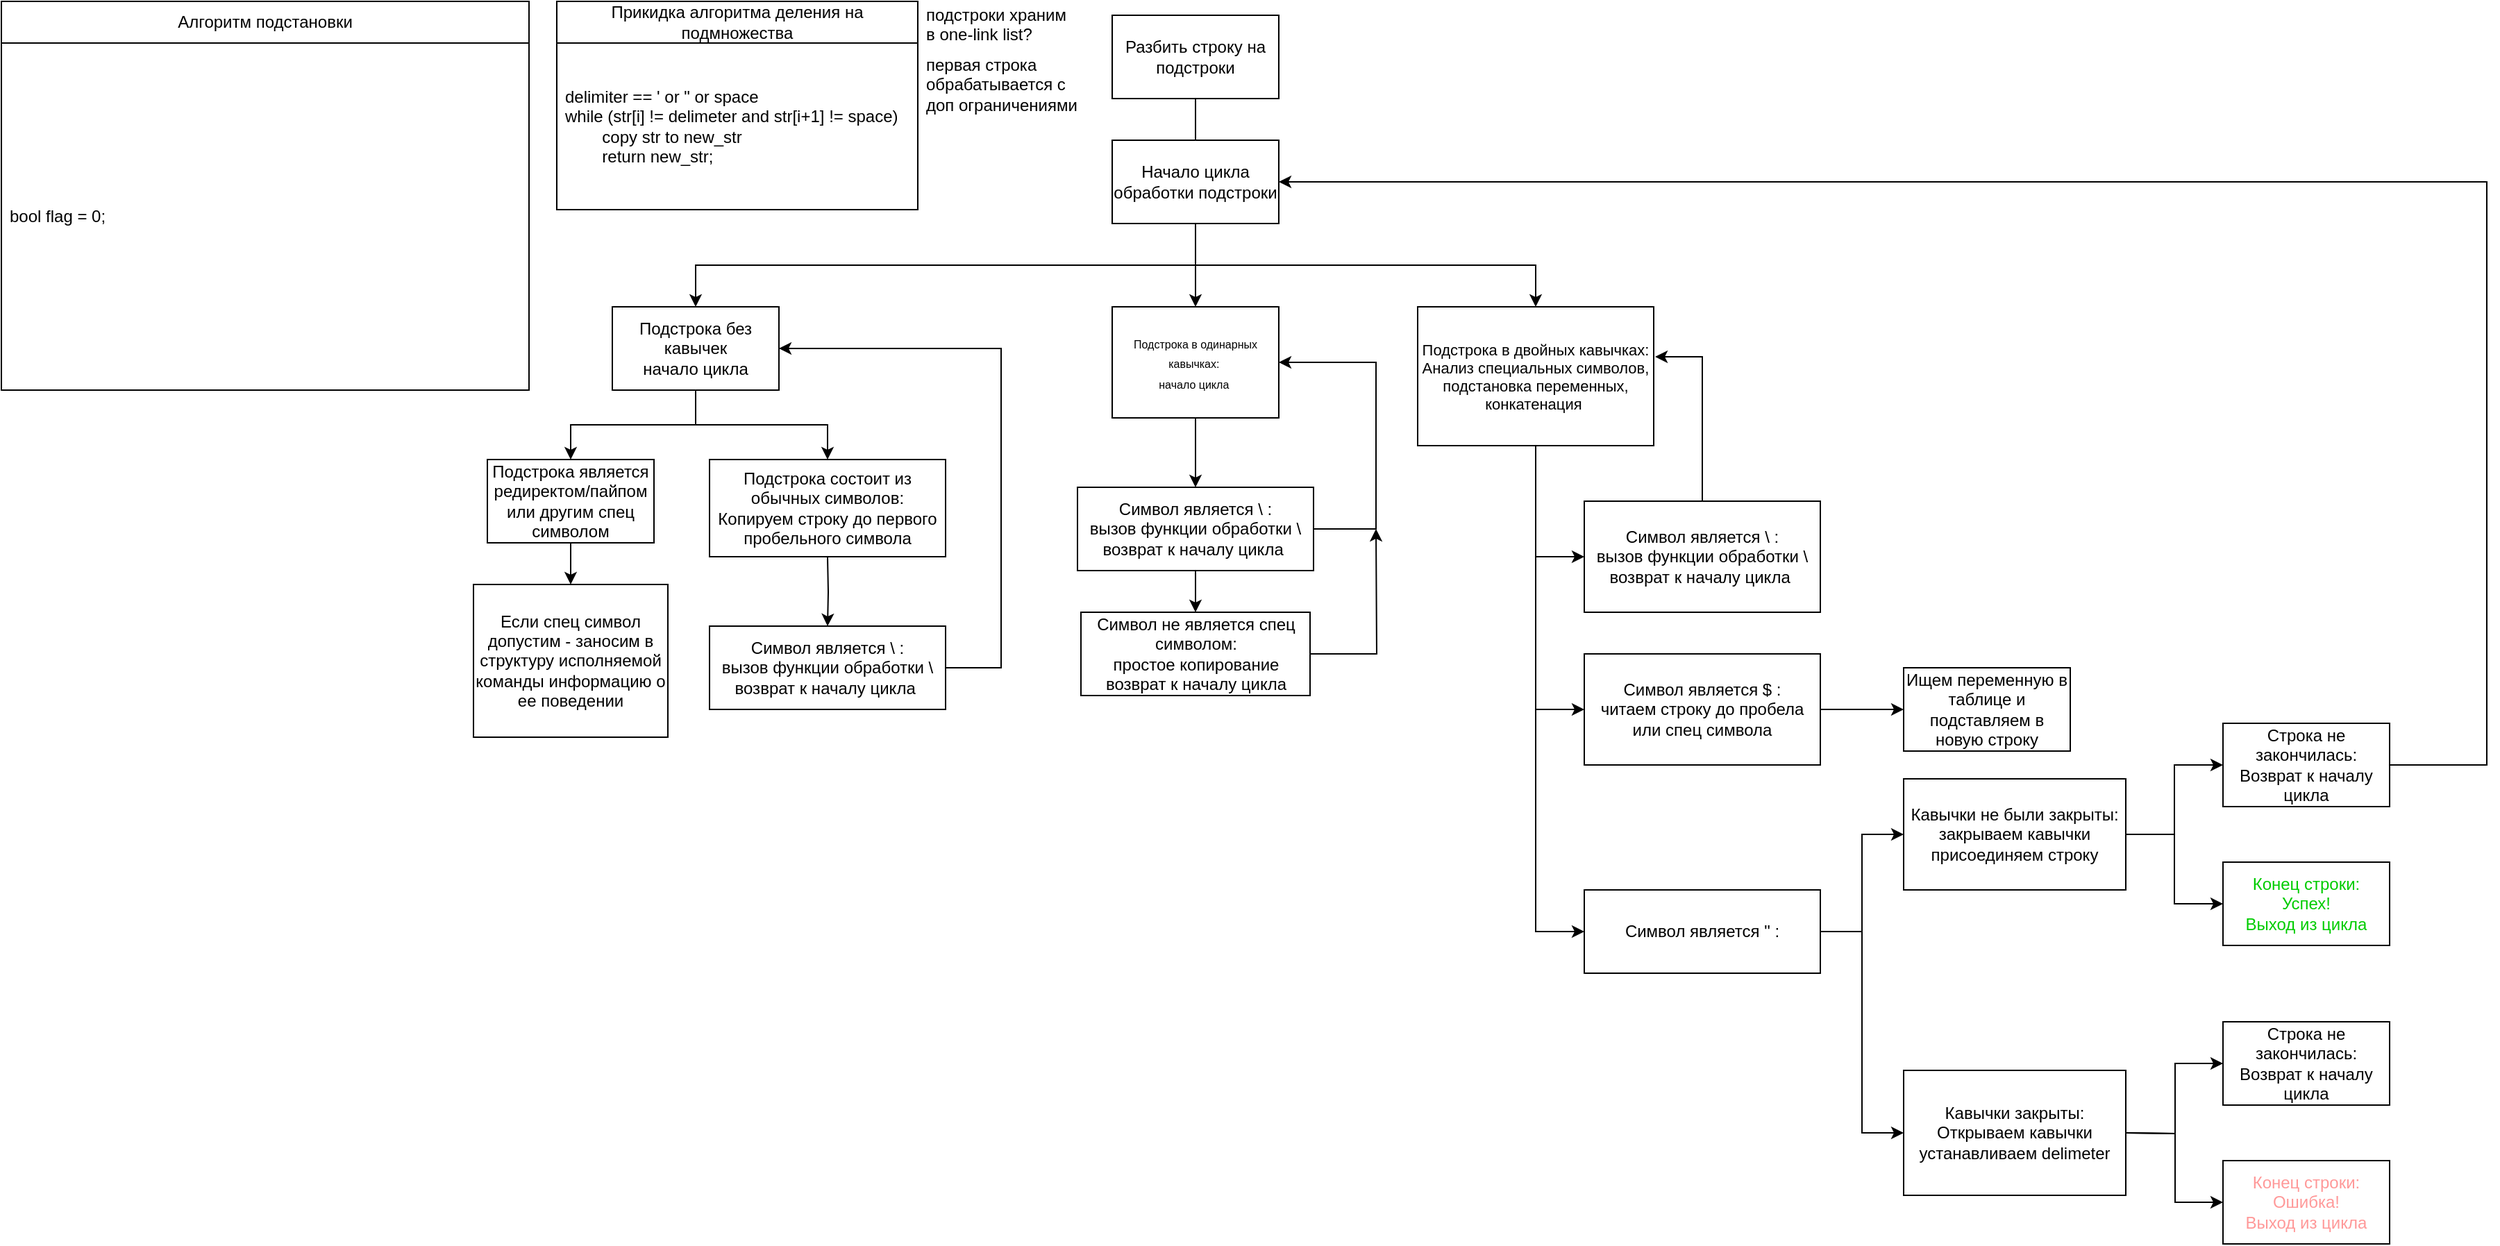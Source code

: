 <mxfile version="24.6.4" type="github">
  <diagram name="Page-1" id="qZ5dJKdM5LjWcd1a5T0B">
    <mxGraphModel dx="2715" dy="1258" grid="1" gridSize="10" guides="1" tooltips="1" connect="1" arrows="1" fold="1" page="1" pageScale="1" pageWidth="850" pageHeight="1100" math="0" shadow="0">
      <root>
        <mxCell id="0" />
        <mxCell id="1" parent="0" />
        <mxCell id="E3wYF99wlfHokzd-2c9a-23" style="edgeStyle=orthogonalEdgeStyle;rounded=0;orthogonalLoop=1;jettySize=auto;html=1;entryX=0.5;entryY=0;entryDx=0;entryDy=0;" edge="1" parent="1" source="E3wYF99wlfHokzd-2c9a-1" target="E3wYF99wlfHokzd-2c9a-21">
          <mxGeometry relative="1" as="geometry">
            <Array as="points">
              <mxPoint x="460" y="190" />
              <mxPoint x="100" y="190" />
            </Array>
          </mxGeometry>
        </mxCell>
        <mxCell id="E3wYF99wlfHokzd-2c9a-31" value="" style="edgeStyle=orthogonalEdgeStyle;rounded=0;orthogonalLoop=1;jettySize=auto;html=1;" edge="1" parent="1" source="E3wYF99wlfHokzd-2c9a-1" target="E3wYF99wlfHokzd-2c9a-9">
          <mxGeometry relative="1" as="geometry">
            <Array as="points">
              <mxPoint x="460" y="190" />
            </Array>
          </mxGeometry>
        </mxCell>
        <mxCell id="E3wYF99wlfHokzd-2c9a-34" style="edgeStyle=orthogonalEdgeStyle;rounded=0;orthogonalLoop=1;jettySize=auto;html=1;" edge="1" parent="1" source="E3wYF99wlfHokzd-2c9a-1" target="E3wYF99wlfHokzd-2c9a-3">
          <mxGeometry relative="1" as="geometry" />
        </mxCell>
        <mxCell id="E3wYF99wlfHokzd-2c9a-1" value="Разбить строку на подстроки" style="rounded=0;whiteSpace=wrap;html=1;" vertex="1" parent="1">
          <mxGeometry x="400" y="10" width="120" height="60" as="geometry" />
        </mxCell>
        <mxCell id="E3wYF99wlfHokzd-2c9a-82" style="edgeStyle=orthogonalEdgeStyle;rounded=0;orthogonalLoop=1;jettySize=auto;html=1;entryX=0.5;entryY=0;entryDx=0;entryDy=0;" edge="1" parent="1" source="E3wYF99wlfHokzd-2c9a-3" target="E3wYF99wlfHokzd-2c9a-80">
          <mxGeometry relative="1" as="geometry" />
        </mxCell>
        <mxCell id="E3wYF99wlfHokzd-2c9a-3" value="&lt;font style=&quot;font-size: 8px;&quot;&gt;Подстрока в одинарных кавычках:&amp;nbsp;&lt;/font&gt;&lt;div&gt;&lt;span style=&quot;font-size: 8px;&quot;&gt;начало цикла&amp;nbsp;&lt;/span&gt;&lt;/div&gt;" style="rounded=0;whiteSpace=wrap;html=1;" vertex="1" parent="1">
          <mxGeometry x="400" y="220" width="120" height="80" as="geometry" />
        </mxCell>
        <mxCell id="E3wYF99wlfHokzd-2c9a-49" style="edgeStyle=orthogonalEdgeStyle;rounded=0;orthogonalLoop=1;jettySize=auto;html=1;entryX=0;entryY=0.5;entryDx=0;entryDy=0;" edge="1" parent="1" source="E3wYF99wlfHokzd-2c9a-9" target="E3wYF99wlfHokzd-2c9a-47">
          <mxGeometry relative="1" as="geometry" />
        </mxCell>
        <mxCell id="E3wYF99wlfHokzd-2c9a-53" style="edgeStyle=orthogonalEdgeStyle;rounded=0;orthogonalLoop=1;jettySize=auto;html=1;entryX=0;entryY=0.5;entryDx=0;entryDy=0;" edge="1" parent="1" source="E3wYF99wlfHokzd-2c9a-9" target="E3wYF99wlfHokzd-2c9a-50">
          <mxGeometry relative="1" as="geometry" />
        </mxCell>
        <mxCell id="E3wYF99wlfHokzd-2c9a-60" style="edgeStyle=orthogonalEdgeStyle;rounded=0;orthogonalLoop=1;jettySize=auto;html=1;entryX=0;entryY=0.5;entryDx=0;entryDy=0;" edge="1" parent="1" source="E3wYF99wlfHokzd-2c9a-9" target="E3wYF99wlfHokzd-2c9a-54">
          <mxGeometry relative="1" as="geometry" />
        </mxCell>
        <mxCell id="E3wYF99wlfHokzd-2c9a-9" value="&lt;font style=&quot;font-size: 11px;&quot;&gt;Подстрока в двойных кавычках:&lt;/font&gt;&lt;div style=&quot;font-size: 11px;&quot;&gt;&lt;font style=&quot;font-size: 11px;&quot;&gt;Анализ специальных символов, подстановка переменных, конкатенация&amp;nbsp;&lt;/font&gt;&lt;/div&gt;" style="rounded=0;whiteSpace=wrap;html=1;" vertex="1" parent="1">
          <mxGeometry x="620" y="220" width="170" height="100" as="geometry" />
        </mxCell>
        <mxCell id="E3wYF99wlfHokzd-2c9a-11" value="Прикидка алгоритма деления на подмножества" style="swimlane;fontStyle=0;childLayout=stackLayout;horizontal=1;startSize=30;horizontalStack=0;resizeParent=1;resizeParentMax=0;resizeLast=0;collapsible=1;marginBottom=0;whiteSpace=wrap;html=1;" vertex="1" parent="1">
          <mxGeometry width="260" height="150" as="geometry" />
        </mxCell>
        <mxCell id="E3wYF99wlfHokzd-2c9a-13" value="&lt;div&gt;delimiter == &#39; or &quot; or space&lt;/div&gt;while (str[i] != delimeter&lt;span style=&quot;white-space: pre;&quot;&gt; and str[i+1] != space&lt;/span&gt;)&lt;div&gt;&lt;span style=&quot;white-space: pre;&quot;&gt;&#x9;copy str to new_str&lt;/span&gt;&lt;br&gt;&lt;/div&gt;&lt;div&gt;&lt;span style=&quot;white-space: pre;&quot;&gt;&lt;span style=&quot;white-space: pre;&quot;&gt;&#x9;return new_str;&lt;/span&gt;&lt;br&gt;&lt;/span&gt;&lt;/div&gt;" style="text;strokeColor=none;fillColor=none;align=left;verticalAlign=middle;spacingLeft=4;spacingRight=4;overflow=hidden;points=[[0,0.5],[1,0.5]];portConstraint=eastwest;rotatable=0;whiteSpace=wrap;html=1;" vertex="1" parent="E3wYF99wlfHokzd-2c9a-11">
          <mxGeometry y="30" width="260" height="120" as="geometry" />
        </mxCell>
        <mxCell id="E3wYF99wlfHokzd-2c9a-15" value="подстроки храним в one-link list?" style="text;strokeColor=none;fillColor=none;align=left;verticalAlign=middle;spacingLeft=4;spacingRight=4;overflow=hidden;points=[[0,0.5],[1,0.5]];portConstraint=eastwest;rotatable=0;whiteSpace=wrap;html=1;" vertex="1" parent="1">
          <mxGeometry x="260" width="120" height="30" as="geometry" />
        </mxCell>
        <mxCell id="E3wYF99wlfHokzd-2c9a-26" style="edgeStyle=orthogonalEdgeStyle;rounded=0;orthogonalLoop=1;jettySize=auto;html=1;entryX=0.5;entryY=0;entryDx=0;entryDy=0;" edge="1" parent="1" source="E3wYF99wlfHokzd-2c9a-21" target="E3wYF99wlfHokzd-2c9a-25">
          <mxGeometry relative="1" as="geometry" />
        </mxCell>
        <mxCell id="E3wYF99wlfHokzd-2c9a-30" style="edgeStyle=orthogonalEdgeStyle;rounded=0;orthogonalLoop=1;jettySize=auto;html=1;entryX=0.5;entryY=0;entryDx=0;entryDy=0;" edge="1" parent="1" source="E3wYF99wlfHokzd-2c9a-21" target="E3wYF99wlfHokzd-2c9a-29">
          <mxGeometry relative="1" as="geometry" />
        </mxCell>
        <mxCell id="E3wYF99wlfHokzd-2c9a-21" value="Подстрока без кавычек&lt;div&gt;начало цикла&lt;/div&gt;" style="rounded=0;whiteSpace=wrap;html=1;" vertex="1" parent="1">
          <mxGeometry x="40" y="220" width="120" height="60" as="geometry" />
        </mxCell>
        <mxCell id="E3wYF99wlfHokzd-2c9a-28" style="edgeStyle=orthogonalEdgeStyle;rounded=0;orthogonalLoop=1;jettySize=auto;html=1;" edge="1" parent="1" source="E3wYF99wlfHokzd-2c9a-25" target="E3wYF99wlfHokzd-2c9a-27">
          <mxGeometry relative="1" as="geometry" />
        </mxCell>
        <mxCell id="E3wYF99wlfHokzd-2c9a-25" value="Подстрока является редиректом/пайпом или другим спец символом" style="rounded=0;whiteSpace=wrap;html=1;" vertex="1" parent="1">
          <mxGeometry x="-50" y="330" width="120" height="60" as="geometry" />
        </mxCell>
        <mxCell id="E3wYF99wlfHokzd-2c9a-27" value="&lt;div&gt;Если спец символ допустим - заносим в структуру исполняемой команды информацию о ее поведении&lt;/div&gt;" style="rounded=0;whiteSpace=wrap;html=1;" vertex="1" parent="1">
          <mxGeometry x="-60" y="420" width="140" height="110" as="geometry" />
        </mxCell>
        <mxCell id="E3wYF99wlfHokzd-2c9a-29" value="Подстрока состоит из обычных символов:&lt;div&gt;Копируем строку до первого пробельного символа&lt;/div&gt;" style="rounded=0;whiteSpace=wrap;html=1;" vertex="1" parent="1">
          <mxGeometry x="110" y="330" width="170" height="70" as="geometry" />
        </mxCell>
        <mxCell id="E3wYF99wlfHokzd-2c9a-42" value="первая строка обрабатывается с доп ограничениями" style="text;strokeColor=none;fillColor=none;align=left;verticalAlign=middle;spacingLeft=4;spacingRight=4;overflow=hidden;points=[[0,0.5],[1,0.5]];portConstraint=eastwest;rotatable=0;whiteSpace=wrap;html=1;" vertex="1" parent="1">
          <mxGeometry x="260" y="30" width="120" height="60" as="geometry" />
        </mxCell>
        <mxCell id="E3wYF99wlfHokzd-2c9a-43" value="Алгоритм подстановки" style="swimlane;fontStyle=0;childLayout=stackLayout;horizontal=1;startSize=30;horizontalStack=0;resizeParent=1;resizeParentMax=0;resizeLast=0;collapsible=1;marginBottom=0;whiteSpace=wrap;html=1;" vertex="1" parent="1">
          <mxGeometry x="-400" width="380" height="280" as="geometry" />
        </mxCell>
        <mxCell id="E3wYF99wlfHokzd-2c9a-44" value="bool flag = 0;" style="text;strokeColor=none;fillColor=none;align=left;verticalAlign=middle;spacingLeft=4;spacingRight=4;overflow=hidden;points=[[0,0.5],[1,0.5]];portConstraint=eastwest;rotatable=0;whiteSpace=wrap;html=1;" vertex="1" parent="E3wYF99wlfHokzd-2c9a-43">
          <mxGeometry y="30" width="380" height="250" as="geometry" />
        </mxCell>
        <mxCell id="E3wYF99wlfHokzd-2c9a-47" value="Символ является \ :&lt;div&gt;вызов функции обработки \&lt;/div&gt;&lt;div&gt;возврат к началу цикла&amp;nbsp;&lt;/div&gt;" style="rounded=0;whiteSpace=wrap;html=1;" vertex="1" parent="1">
          <mxGeometry x="740" y="360" width="170" height="80" as="geometry" />
        </mxCell>
        <mxCell id="E3wYF99wlfHokzd-2c9a-52" style="edgeStyle=orthogonalEdgeStyle;rounded=0;orthogonalLoop=1;jettySize=auto;html=1;entryX=0;entryY=0.5;entryDx=0;entryDy=0;" edge="1" parent="1" source="E3wYF99wlfHokzd-2c9a-50" target="E3wYF99wlfHokzd-2c9a-51">
          <mxGeometry relative="1" as="geometry" />
        </mxCell>
        <mxCell id="E3wYF99wlfHokzd-2c9a-50" value="Символ является $ :&lt;div&gt;читаем строку до пробела или спец символа&lt;/div&gt;" style="rounded=0;whiteSpace=wrap;html=1;" vertex="1" parent="1">
          <mxGeometry x="740" y="470" width="170" height="80" as="geometry" />
        </mxCell>
        <mxCell id="E3wYF99wlfHokzd-2c9a-51" value="Ищем переменную в таблице и подставляем в новую строку" style="whiteSpace=wrap;html=1;" vertex="1" parent="1">
          <mxGeometry x="970" y="480" width="120" height="60" as="geometry" />
        </mxCell>
        <mxCell id="E3wYF99wlfHokzd-2c9a-61" style="edgeStyle=orthogonalEdgeStyle;rounded=0;orthogonalLoop=1;jettySize=auto;html=1;entryX=0;entryY=0.5;entryDx=0;entryDy=0;" edge="1" parent="1" source="E3wYF99wlfHokzd-2c9a-54" target="E3wYF99wlfHokzd-2c9a-56">
          <mxGeometry relative="1" as="geometry" />
        </mxCell>
        <mxCell id="E3wYF99wlfHokzd-2c9a-62" style="edgeStyle=orthogonalEdgeStyle;rounded=0;orthogonalLoop=1;jettySize=auto;html=1;entryX=0;entryY=0.5;entryDx=0;entryDy=0;" edge="1" parent="1" source="E3wYF99wlfHokzd-2c9a-54" target="E3wYF99wlfHokzd-2c9a-58">
          <mxGeometry relative="1" as="geometry" />
        </mxCell>
        <mxCell id="E3wYF99wlfHokzd-2c9a-54" value="Символ является &quot; :" style="whiteSpace=wrap;html=1;" vertex="1" parent="1">
          <mxGeometry x="740" y="640" width="170" height="60" as="geometry" />
        </mxCell>
        <mxCell id="E3wYF99wlfHokzd-2c9a-63" style="edgeStyle=orthogonalEdgeStyle;rounded=0;orthogonalLoop=1;jettySize=auto;html=1;exitX=1;exitY=0.5;exitDx=0;exitDy=0;entryX=1;entryY=0.5;entryDx=0;entryDy=0;" edge="1" parent="1" source="E3wYF99wlfHokzd-2c9a-64" target="E3wYF99wlfHokzd-2c9a-59">
          <mxGeometry relative="1" as="geometry">
            <mxPoint x="1320" y="600.0" as="sourcePoint" />
            <mxPoint x="840" y="130" as="targetPoint" />
            <Array as="points">
              <mxPoint x="1390" y="550" />
              <mxPoint x="1390" y="130" />
            </Array>
          </mxGeometry>
        </mxCell>
        <mxCell id="E3wYF99wlfHokzd-2c9a-73" style="edgeStyle=orthogonalEdgeStyle;rounded=0;orthogonalLoop=1;jettySize=auto;html=1;entryX=0;entryY=0.5;entryDx=0;entryDy=0;" edge="1" parent="1" source="E3wYF99wlfHokzd-2c9a-56" target="E3wYF99wlfHokzd-2c9a-64">
          <mxGeometry relative="1" as="geometry" />
        </mxCell>
        <mxCell id="E3wYF99wlfHokzd-2c9a-74" style="edgeStyle=orthogonalEdgeStyle;rounded=0;orthogonalLoop=1;jettySize=auto;html=1;entryX=0;entryY=0.5;entryDx=0;entryDy=0;" edge="1" parent="1" source="E3wYF99wlfHokzd-2c9a-56" target="E3wYF99wlfHokzd-2c9a-72">
          <mxGeometry relative="1" as="geometry" />
        </mxCell>
        <mxCell id="E3wYF99wlfHokzd-2c9a-56" value="Кавычки не были закрыты:&lt;div&gt;закрываем кавычки&lt;/div&gt;&lt;div&gt;присоединяем строку&lt;/div&gt;" style="whiteSpace=wrap;html=1;" vertex="1" parent="1">
          <mxGeometry x="970" y="560" width="160" height="80" as="geometry" />
        </mxCell>
        <mxCell id="E3wYF99wlfHokzd-2c9a-57" style="edgeStyle=orthogonalEdgeStyle;rounded=0;orthogonalLoop=1;jettySize=auto;html=1;entryX=1.006;entryY=0.36;entryDx=0;entryDy=0;entryPerimeter=0;" edge="1" parent="1" source="E3wYF99wlfHokzd-2c9a-47" target="E3wYF99wlfHokzd-2c9a-9">
          <mxGeometry relative="1" as="geometry" />
        </mxCell>
        <mxCell id="E3wYF99wlfHokzd-2c9a-58" value="Кавычки закрыты:&lt;div&gt;Открываем кавычки&lt;/div&gt;&lt;div&gt;устанавливаем delimeter&lt;/div&gt;" style="whiteSpace=wrap;html=1;" vertex="1" parent="1">
          <mxGeometry x="970" y="770" width="160" height="90" as="geometry" />
        </mxCell>
        <mxCell id="E3wYF99wlfHokzd-2c9a-59" value="Начало цикла обработки подстроки" style="whiteSpace=wrap;html=1;" vertex="1" parent="1">
          <mxGeometry x="400" y="100" width="120" height="60" as="geometry" />
        </mxCell>
        <mxCell id="E3wYF99wlfHokzd-2c9a-64" value="Строка не закончилась:&lt;div&gt;Возврат к началу цикла&lt;/div&gt;" style="whiteSpace=wrap;html=1;" vertex="1" parent="1">
          <mxGeometry x="1200" y="520" width="120" height="60" as="geometry" />
        </mxCell>
        <mxCell id="E3wYF99wlfHokzd-2c9a-72" value="Конец строки:&lt;div&gt;Успех!&lt;br&gt;&lt;div&gt;Выход из цикла&lt;/div&gt;&lt;/div&gt;" style="whiteSpace=wrap;html=1;fontColor=#00CC00;" vertex="1" parent="1">
          <mxGeometry x="1200" y="620" width="120" height="60" as="geometry" />
        </mxCell>
        <mxCell id="E3wYF99wlfHokzd-2c9a-75" style="edgeStyle=orthogonalEdgeStyle;rounded=0;orthogonalLoop=1;jettySize=auto;html=1;entryX=0;entryY=0.5;entryDx=0;entryDy=0;" edge="1" parent="1" target="E3wYF99wlfHokzd-2c9a-77">
          <mxGeometry relative="1" as="geometry">
            <mxPoint x="1130" y="815" as="sourcePoint" />
          </mxGeometry>
        </mxCell>
        <mxCell id="E3wYF99wlfHokzd-2c9a-76" style="edgeStyle=orthogonalEdgeStyle;rounded=0;orthogonalLoop=1;jettySize=auto;html=1;entryX=0;entryY=0.5;entryDx=0;entryDy=0;" edge="1" parent="1" target="E3wYF99wlfHokzd-2c9a-78">
          <mxGeometry relative="1" as="geometry">
            <mxPoint x="1130" y="815" as="sourcePoint" />
          </mxGeometry>
        </mxCell>
        <mxCell id="E3wYF99wlfHokzd-2c9a-77" value="Строка не закончилась:&lt;div&gt;Возврат к началу цикла&lt;/div&gt;" style="whiteSpace=wrap;html=1;" vertex="1" parent="1">
          <mxGeometry x="1200" y="735" width="120" height="60" as="geometry" />
        </mxCell>
        <mxCell id="E3wYF99wlfHokzd-2c9a-78" value="Конец строки:&lt;div&gt;Ошибка!&lt;br&gt;&lt;div&gt;Выход из цикла&lt;/div&gt;&lt;/div&gt;" style="whiteSpace=wrap;html=1;fontColor=#FF9999;labelBackgroundColor=none;" vertex="1" parent="1">
          <mxGeometry x="1200" y="835" width="120" height="60" as="geometry" />
        </mxCell>
        <mxCell id="E3wYF99wlfHokzd-2c9a-85" style="edgeStyle=orthogonalEdgeStyle;rounded=0;orthogonalLoop=1;jettySize=auto;html=1;entryX=1;entryY=0.5;entryDx=0;entryDy=0;" edge="1" parent="1" source="E3wYF99wlfHokzd-2c9a-80" target="E3wYF99wlfHokzd-2c9a-3">
          <mxGeometry relative="1" as="geometry">
            <Array as="points">
              <mxPoint x="590" y="380" />
              <mxPoint x="590" y="260" />
            </Array>
          </mxGeometry>
        </mxCell>
        <mxCell id="E3wYF99wlfHokzd-2c9a-87" style="edgeStyle=orthogonalEdgeStyle;rounded=0;orthogonalLoop=1;jettySize=auto;html=1;entryX=0.5;entryY=0;entryDx=0;entryDy=0;" edge="1" parent="1" source="E3wYF99wlfHokzd-2c9a-80" target="E3wYF99wlfHokzd-2c9a-86">
          <mxGeometry relative="1" as="geometry" />
        </mxCell>
        <mxCell id="E3wYF99wlfHokzd-2c9a-80" value="Символ является \ :&lt;div&gt;вызов функции обработки \&lt;/div&gt;&lt;div&gt;возврат к началу цикла&amp;nbsp;&lt;/div&gt;" style="rounded=0;whiteSpace=wrap;html=1;" vertex="1" parent="1">
          <mxGeometry x="375" y="350" width="170" height="60" as="geometry" />
        </mxCell>
        <mxCell id="E3wYF99wlfHokzd-2c9a-83" style="edgeStyle=orthogonalEdgeStyle;rounded=0;orthogonalLoop=1;jettySize=auto;html=1;entryX=0.5;entryY=0;entryDx=0;entryDy=0;" edge="1" parent="1" target="E3wYF99wlfHokzd-2c9a-84">
          <mxGeometry relative="1" as="geometry">
            <mxPoint x="195" y="400" as="sourcePoint" />
          </mxGeometry>
        </mxCell>
        <mxCell id="E3wYF99wlfHokzd-2c9a-89" style="edgeStyle=orthogonalEdgeStyle;rounded=0;orthogonalLoop=1;jettySize=auto;html=1;entryX=1;entryY=0.5;entryDx=0;entryDy=0;" edge="1" parent="1" source="E3wYF99wlfHokzd-2c9a-84" target="E3wYF99wlfHokzd-2c9a-21">
          <mxGeometry relative="1" as="geometry">
            <Array as="points">
              <mxPoint x="320" y="480" />
              <mxPoint x="320" y="250" />
            </Array>
          </mxGeometry>
        </mxCell>
        <mxCell id="E3wYF99wlfHokzd-2c9a-84" value="Символ является \ :&lt;div&gt;вызов функции обработки \&lt;/div&gt;&lt;div&gt;возврат к началу цикла&amp;nbsp;&lt;/div&gt;" style="rounded=0;whiteSpace=wrap;html=1;" vertex="1" parent="1">
          <mxGeometry x="110" y="450" width="170" height="60" as="geometry" />
        </mxCell>
        <mxCell id="E3wYF99wlfHokzd-2c9a-88" style="edgeStyle=orthogonalEdgeStyle;rounded=0;orthogonalLoop=1;jettySize=auto;html=1;" edge="1" parent="1" source="E3wYF99wlfHokzd-2c9a-86">
          <mxGeometry relative="1" as="geometry">
            <mxPoint x="590" y="380" as="targetPoint" />
          </mxGeometry>
        </mxCell>
        <mxCell id="E3wYF99wlfHokzd-2c9a-86" value="Символ не является спец символом:&lt;div&gt;простое копирование&lt;/div&gt;&lt;div&gt;возврат к началу цикла&lt;/div&gt;" style="whiteSpace=wrap;html=1;" vertex="1" parent="1">
          <mxGeometry x="377.5" y="440" width="165" height="60" as="geometry" />
        </mxCell>
      </root>
    </mxGraphModel>
  </diagram>
</mxfile>
